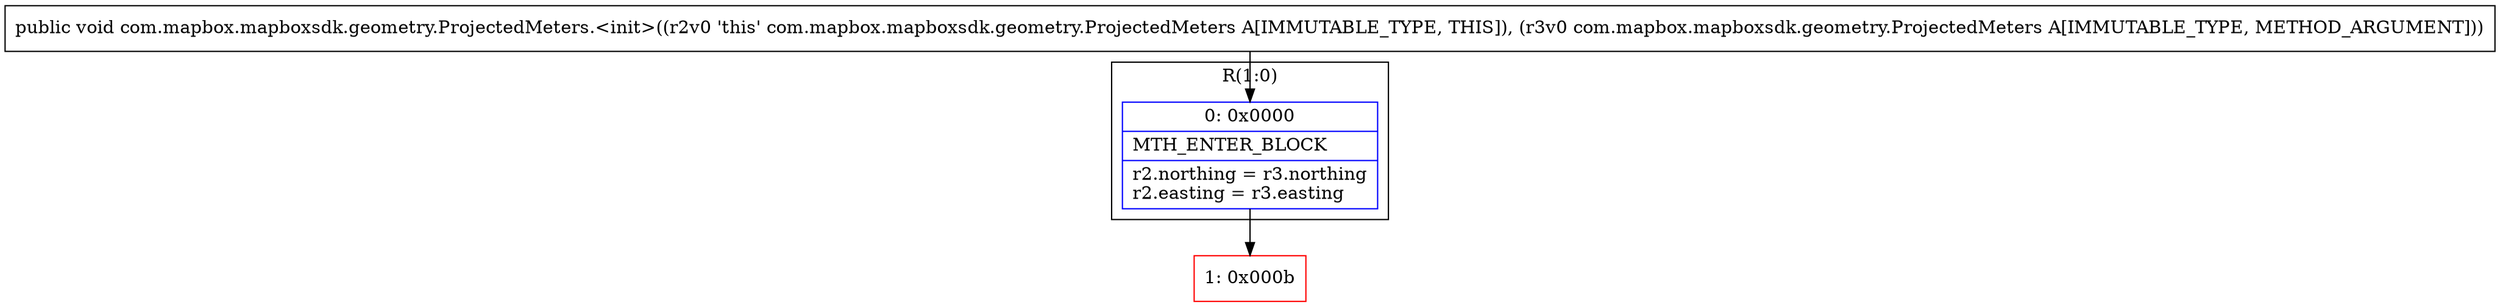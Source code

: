 digraph "CFG forcom.mapbox.mapboxsdk.geometry.ProjectedMeters.\<init\>(Lcom\/mapbox\/mapboxsdk\/geometry\/ProjectedMeters;)V" {
subgraph cluster_Region_1657502925 {
label = "R(1:0)";
node [shape=record,color=blue];
Node_0 [shape=record,label="{0\:\ 0x0000|MTH_ENTER_BLOCK\l|r2.northing = r3.northing\lr2.easting = r3.easting\l}"];
}
Node_1 [shape=record,color=red,label="{1\:\ 0x000b}"];
MethodNode[shape=record,label="{public void com.mapbox.mapboxsdk.geometry.ProjectedMeters.\<init\>((r2v0 'this' com.mapbox.mapboxsdk.geometry.ProjectedMeters A[IMMUTABLE_TYPE, THIS]), (r3v0 com.mapbox.mapboxsdk.geometry.ProjectedMeters A[IMMUTABLE_TYPE, METHOD_ARGUMENT])) }"];
MethodNode -> Node_0;
Node_0 -> Node_1;
}

